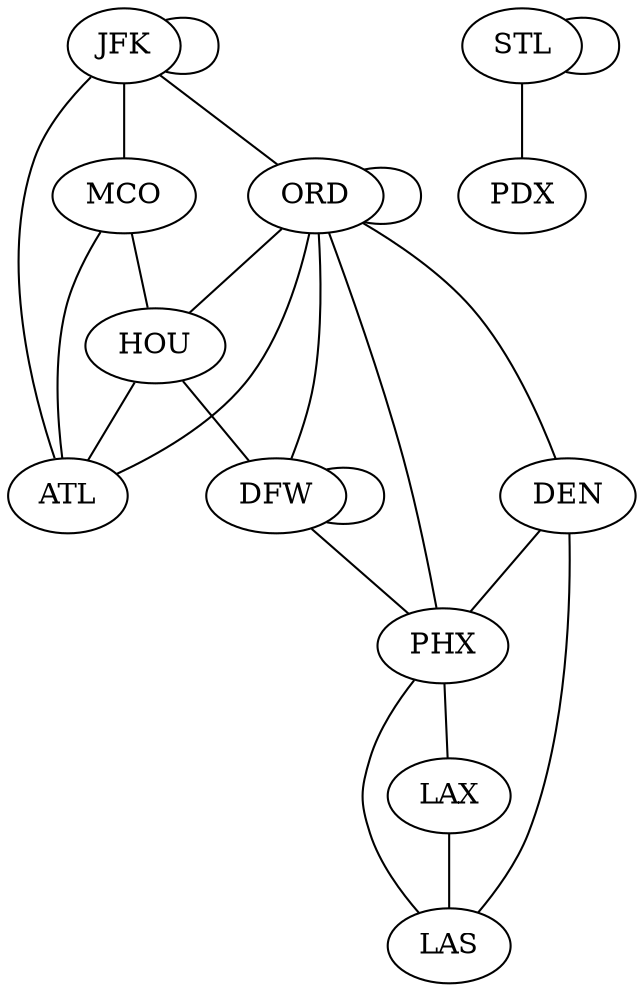 graph routes {
"JFK" -- "JFK"
"JFK" -- "MCO"
"JFK" -- "ATL"
"JFK" -- "ORD"
"MCO" -- "ATL"
"MCO" -- "HOU"
"ORD" -- "ORD"
"ORD" -- "DEN"
"ORD" -- "HOU"
"ORD" -- "DFW"
"ORD" -- "PHX"
"ORD" -- "ATL"
"DEN" -- "PHX"
"DEN" -- "LAS"
"HOU" -- "ATL"
"HOU" -- "DFW"
"DFW" -- "DFW"
"DFW" -- "PHX"
"PHX" -- "LAX"
"PHX" -- "LAS"
"LAX" -- "LAS"
"STL" -- "STL"
"STL" -- "PDX"
}